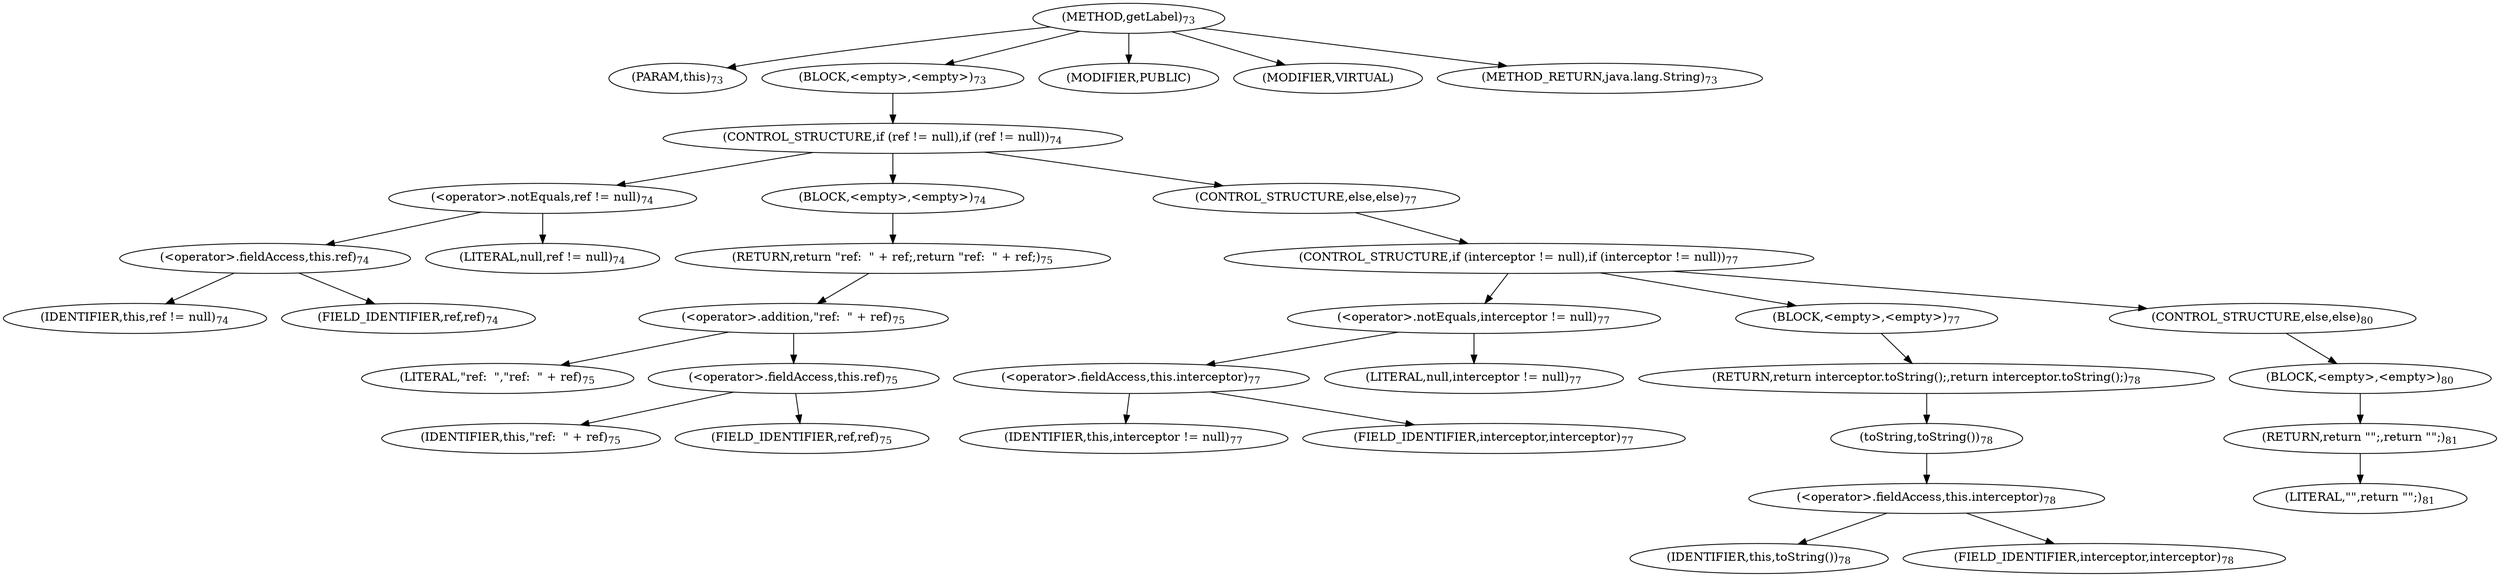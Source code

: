 digraph "getLabel" {  
"131" [label = <(METHOD,getLabel)<SUB>73</SUB>> ]
"132" [label = <(PARAM,this)<SUB>73</SUB>> ]
"133" [label = <(BLOCK,&lt;empty&gt;,&lt;empty&gt;)<SUB>73</SUB>> ]
"134" [label = <(CONTROL_STRUCTURE,if (ref != null),if (ref != null))<SUB>74</SUB>> ]
"135" [label = <(&lt;operator&gt;.notEquals,ref != null)<SUB>74</SUB>> ]
"136" [label = <(&lt;operator&gt;.fieldAccess,this.ref)<SUB>74</SUB>> ]
"137" [label = <(IDENTIFIER,this,ref != null)<SUB>74</SUB>> ]
"138" [label = <(FIELD_IDENTIFIER,ref,ref)<SUB>74</SUB>> ]
"139" [label = <(LITERAL,null,ref != null)<SUB>74</SUB>> ]
"140" [label = <(BLOCK,&lt;empty&gt;,&lt;empty&gt;)<SUB>74</SUB>> ]
"141" [label = <(RETURN,return &quot;ref:  &quot; + ref;,return &quot;ref:  &quot; + ref;)<SUB>75</SUB>> ]
"142" [label = <(&lt;operator&gt;.addition,&quot;ref:  &quot; + ref)<SUB>75</SUB>> ]
"143" [label = <(LITERAL,&quot;ref:  &quot;,&quot;ref:  &quot; + ref)<SUB>75</SUB>> ]
"144" [label = <(&lt;operator&gt;.fieldAccess,this.ref)<SUB>75</SUB>> ]
"145" [label = <(IDENTIFIER,this,&quot;ref:  &quot; + ref)<SUB>75</SUB>> ]
"146" [label = <(FIELD_IDENTIFIER,ref,ref)<SUB>75</SUB>> ]
"147" [label = <(CONTROL_STRUCTURE,else,else)<SUB>77</SUB>> ]
"148" [label = <(CONTROL_STRUCTURE,if (interceptor != null),if (interceptor != null))<SUB>77</SUB>> ]
"149" [label = <(&lt;operator&gt;.notEquals,interceptor != null)<SUB>77</SUB>> ]
"150" [label = <(&lt;operator&gt;.fieldAccess,this.interceptor)<SUB>77</SUB>> ]
"151" [label = <(IDENTIFIER,this,interceptor != null)<SUB>77</SUB>> ]
"152" [label = <(FIELD_IDENTIFIER,interceptor,interceptor)<SUB>77</SUB>> ]
"153" [label = <(LITERAL,null,interceptor != null)<SUB>77</SUB>> ]
"154" [label = <(BLOCK,&lt;empty&gt;,&lt;empty&gt;)<SUB>77</SUB>> ]
"155" [label = <(RETURN,return interceptor.toString();,return interceptor.toString();)<SUB>78</SUB>> ]
"156" [label = <(toString,toString())<SUB>78</SUB>> ]
"157" [label = <(&lt;operator&gt;.fieldAccess,this.interceptor)<SUB>78</SUB>> ]
"158" [label = <(IDENTIFIER,this,toString())<SUB>78</SUB>> ]
"159" [label = <(FIELD_IDENTIFIER,interceptor,interceptor)<SUB>78</SUB>> ]
"160" [label = <(CONTROL_STRUCTURE,else,else)<SUB>80</SUB>> ]
"161" [label = <(BLOCK,&lt;empty&gt;,&lt;empty&gt;)<SUB>80</SUB>> ]
"162" [label = <(RETURN,return &quot;&quot;;,return &quot;&quot;;)<SUB>81</SUB>> ]
"163" [label = <(LITERAL,&quot;&quot;,return &quot;&quot;;)<SUB>81</SUB>> ]
"164" [label = <(MODIFIER,PUBLIC)> ]
"165" [label = <(MODIFIER,VIRTUAL)> ]
"166" [label = <(METHOD_RETURN,java.lang.String)<SUB>73</SUB>> ]
  "131" -> "132" 
  "131" -> "133" 
  "131" -> "164" 
  "131" -> "165" 
  "131" -> "166" 
  "133" -> "134" 
  "134" -> "135" 
  "134" -> "140" 
  "134" -> "147" 
  "135" -> "136" 
  "135" -> "139" 
  "136" -> "137" 
  "136" -> "138" 
  "140" -> "141" 
  "141" -> "142" 
  "142" -> "143" 
  "142" -> "144" 
  "144" -> "145" 
  "144" -> "146" 
  "147" -> "148" 
  "148" -> "149" 
  "148" -> "154" 
  "148" -> "160" 
  "149" -> "150" 
  "149" -> "153" 
  "150" -> "151" 
  "150" -> "152" 
  "154" -> "155" 
  "155" -> "156" 
  "156" -> "157" 
  "157" -> "158" 
  "157" -> "159" 
  "160" -> "161" 
  "161" -> "162" 
  "162" -> "163" 
}
